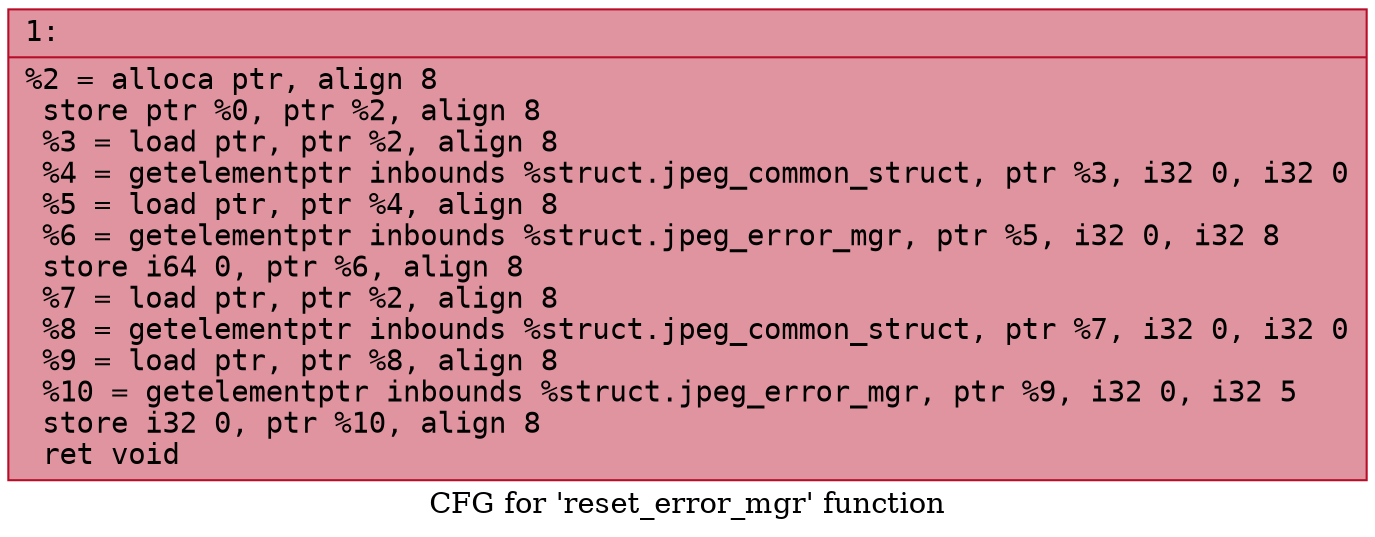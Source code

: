 digraph "CFG for 'reset_error_mgr' function" {
	label="CFG for 'reset_error_mgr' function";

	Node0x600003a37020 [shape=record,color="#b70d28ff", style=filled, fillcolor="#b70d2870" fontname="Courier",label="{1:\l|  %2 = alloca ptr, align 8\l  store ptr %0, ptr %2, align 8\l  %3 = load ptr, ptr %2, align 8\l  %4 = getelementptr inbounds %struct.jpeg_common_struct, ptr %3, i32 0, i32 0\l  %5 = load ptr, ptr %4, align 8\l  %6 = getelementptr inbounds %struct.jpeg_error_mgr, ptr %5, i32 0, i32 8\l  store i64 0, ptr %6, align 8\l  %7 = load ptr, ptr %2, align 8\l  %8 = getelementptr inbounds %struct.jpeg_common_struct, ptr %7, i32 0, i32 0\l  %9 = load ptr, ptr %8, align 8\l  %10 = getelementptr inbounds %struct.jpeg_error_mgr, ptr %9, i32 0, i32 5\l  store i32 0, ptr %10, align 8\l  ret void\l}"];
}
